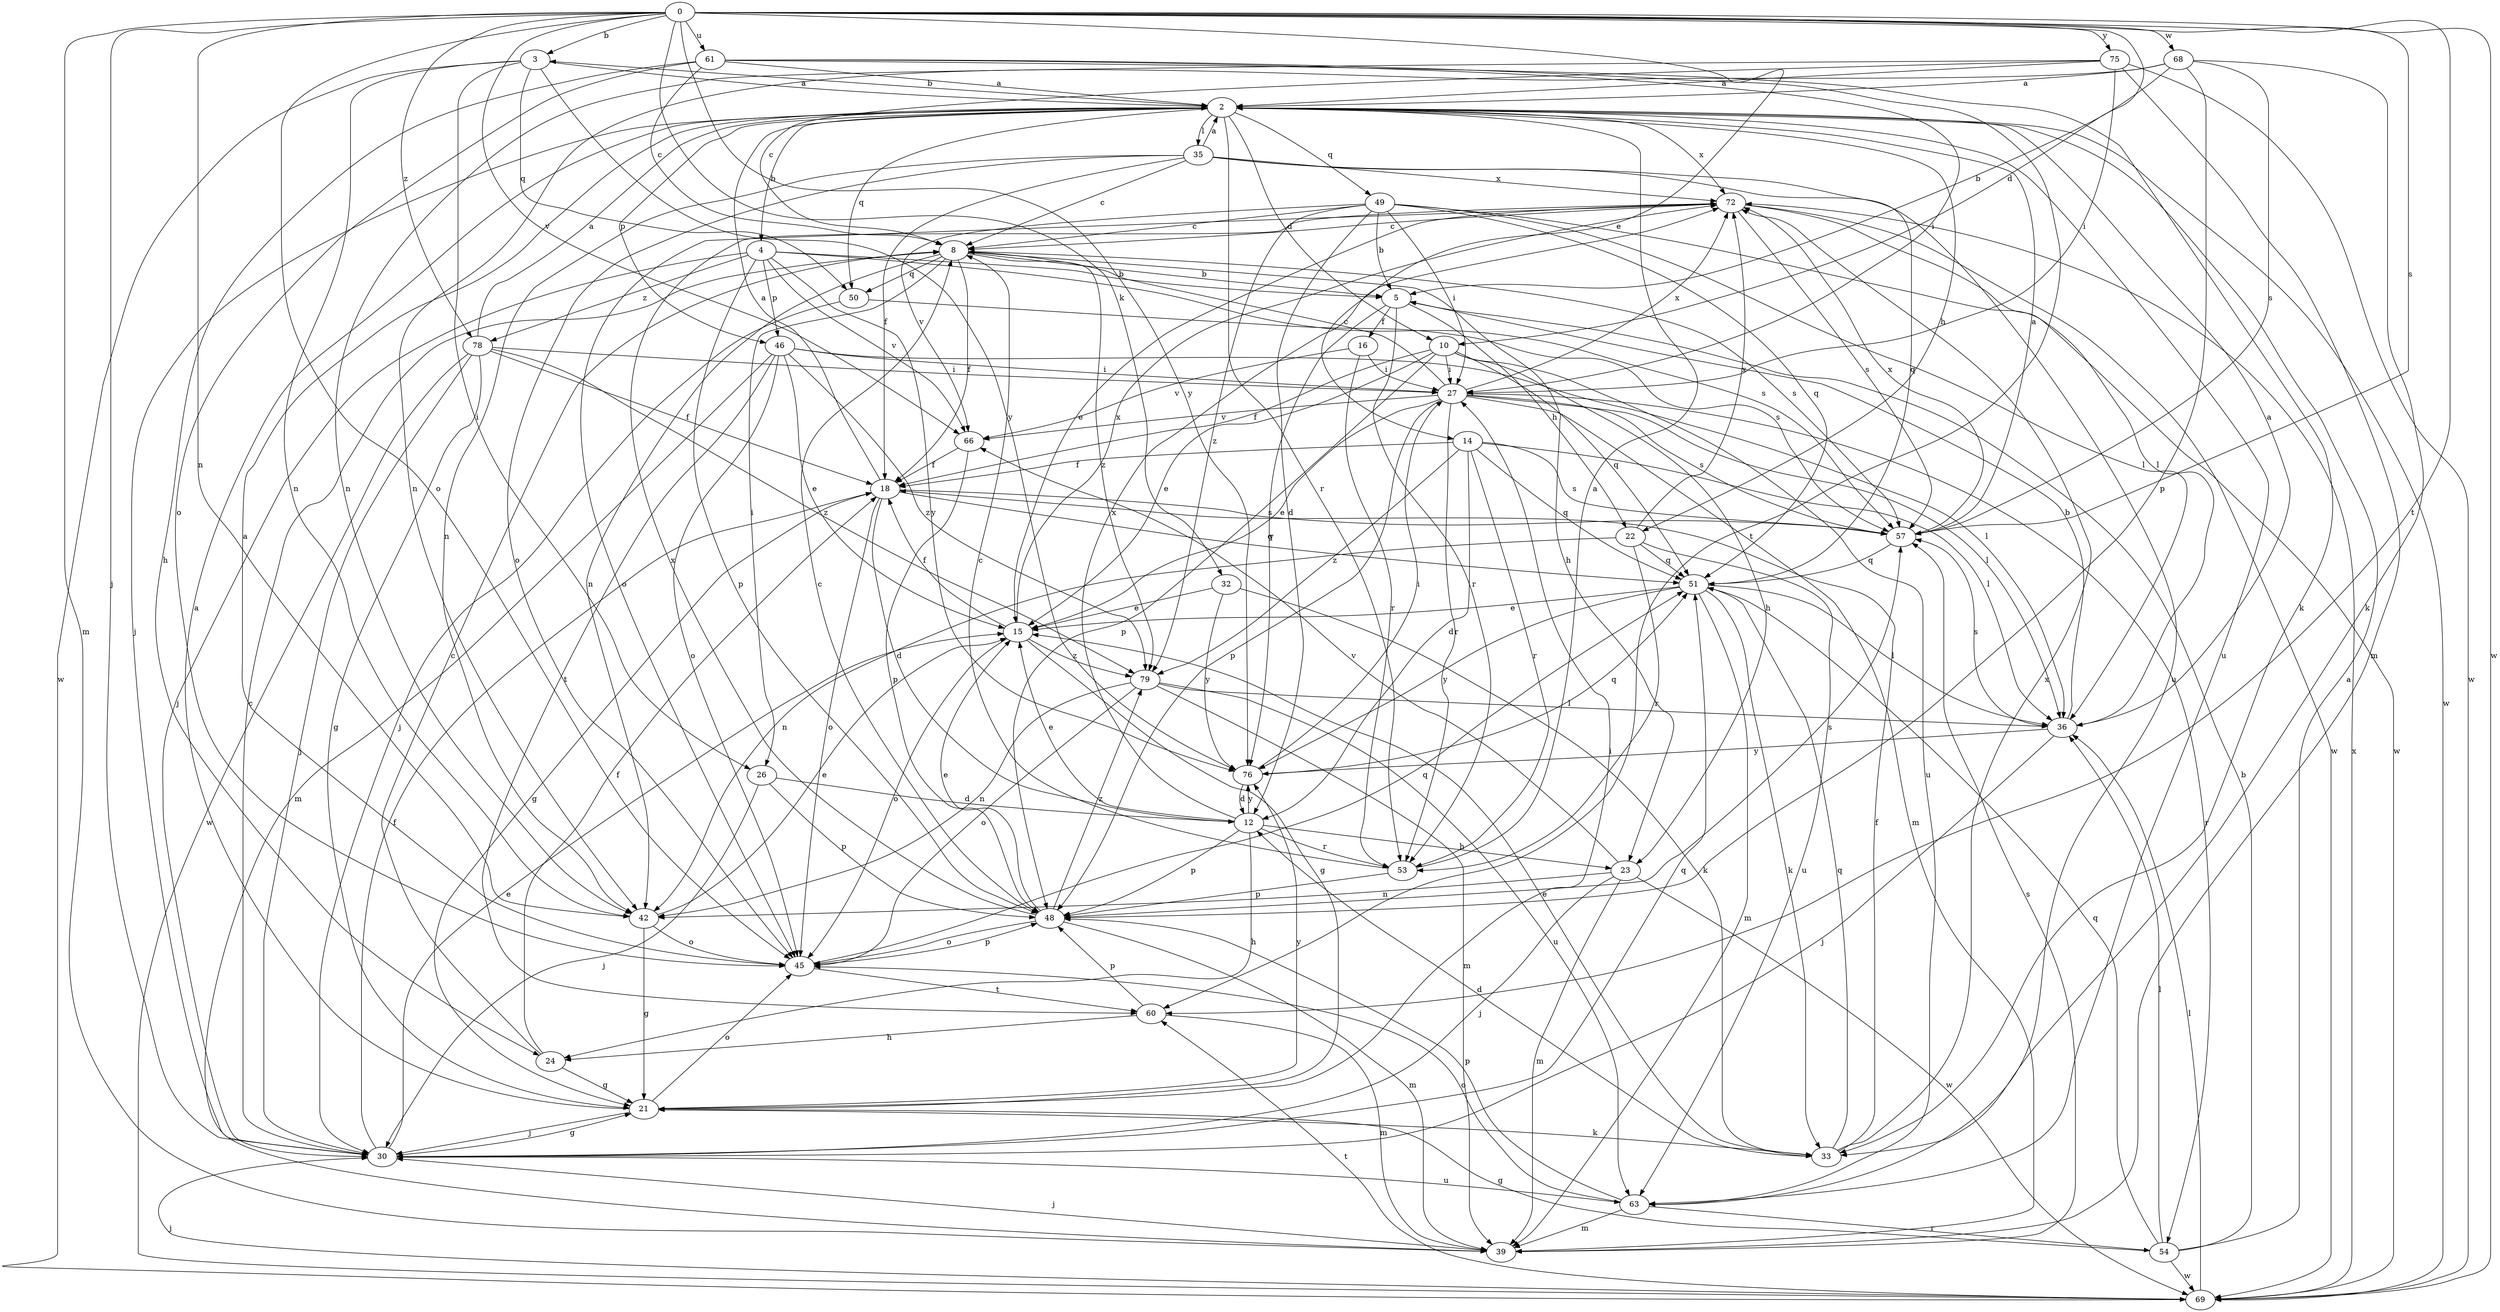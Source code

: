 strict digraph  {
0;
2;
3;
4;
5;
8;
10;
12;
14;
15;
16;
18;
21;
22;
23;
24;
26;
27;
30;
32;
33;
35;
36;
39;
42;
45;
46;
48;
49;
50;
51;
53;
54;
57;
60;
61;
63;
66;
68;
69;
72;
75;
76;
78;
79;
0 -> 3  [label=b];
0 -> 10  [label=d];
0 -> 14  [label=e];
0 -> 30  [label=j];
0 -> 32  [label=k];
0 -> 39  [label=m];
0 -> 42  [label=n];
0 -> 45  [label=o];
0 -> 57  [label=s];
0 -> 60  [label=t];
0 -> 61  [label=u];
0 -> 66  [label=v];
0 -> 68  [label=w];
0 -> 69  [label=w];
0 -> 75  [label=y];
0 -> 76  [label=y];
0 -> 78  [label=z];
2 -> 3  [label=b];
2 -> 4  [label=b];
2 -> 10  [label=d];
2 -> 22  [label=h];
2 -> 30  [label=j];
2 -> 35  [label=l];
2 -> 46  [label=p];
2 -> 49  [label=q];
2 -> 50  [label=q];
2 -> 53  [label=r];
2 -> 63  [label=u];
2 -> 69  [label=w];
2 -> 72  [label=x];
3 -> 2  [label=a];
3 -> 26  [label=i];
3 -> 42  [label=n];
3 -> 50  [label=q];
3 -> 69  [label=w];
3 -> 76  [label=y];
4 -> 5  [label=b];
4 -> 30  [label=j];
4 -> 46  [label=p];
4 -> 48  [label=p];
4 -> 57  [label=s];
4 -> 66  [label=v];
4 -> 76  [label=y];
4 -> 78  [label=z];
5 -> 16  [label=f];
5 -> 22  [label=h];
5 -> 53  [label=r];
5 -> 76  [label=y];
8 -> 5  [label=b];
8 -> 18  [label=f];
8 -> 23  [label=h];
8 -> 26  [label=i];
8 -> 42  [label=n];
8 -> 50  [label=q];
8 -> 57  [label=s];
8 -> 79  [label=z];
10 -> 15  [label=e];
10 -> 18  [label=f];
10 -> 23  [label=h];
10 -> 27  [label=i];
10 -> 48  [label=p];
10 -> 51  [label=q];
10 -> 63  [label=u];
12 -> 15  [label=e];
12 -> 23  [label=h];
12 -> 24  [label=h];
12 -> 48  [label=p];
12 -> 53  [label=r];
12 -> 72  [label=x];
12 -> 76  [label=y];
14 -> 12  [label=d];
14 -> 18  [label=f];
14 -> 36  [label=l];
14 -> 51  [label=q];
14 -> 53  [label=r];
14 -> 57  [label=s];
14 -> 79  [label=z];
15 -> 18  [label=f];
15 -> 21  [label=g];
15 -> 45  [label=o];
15 -> 72  [label=x];
15 -> 79  [label=z];
16 -> 27  [label=i];
16 -> 53  [label=r];
16 -> 66  [label=v];
18 -> 2  [label=a];
18 -> 12  [label=d];
18 -> 21  [label=g];
18 -> 45  [label=o];
18 -> 51  [label=q];
18 -> 57  [label=s];
21 -> 2  [label=a];
21 -> 27  [label=i];
21 -> 30  [label=j];
21 -> 33  [label=k];
21 -> 45  [label=o];
21 -> 76  [label=y];
22 -> 42  [label=n];
22 -> 51  [label=q];
22 -> 53  [label=r];
22 -> 63  [label=u];
22 -> 72  [label=x];
23 -> 30  [label=j];
23 -> 39  [label=m];
23 -> 42  [label=n];
23 -> 66  [label=v];
23 -> 69  [label=w];
24 -> 8  [label=c];
24 -> 18  [label=f];
24 -> 21  [label=g];
26 -> 12  [label=d];
26 -> 30  [label=j];
26 -> 48  [label=p];
27 -> 8  [label=c];
27 -> 15  [label=e];
27 -> 36  [label=l];
27 -> 39  [label=m];
27 -> 48  [label=p];
27 -> 53  [label=r];
27 -> 54  [label=r];
27 -> 57  [label=s];
27 -> 66  [label=v];
27 -> 72  [label=x];
30 -> 8  [label=c];
30 -> 15  [label=e];
30 -> 18  [label=f];
30 -> 21  [label=g];
30 -> 51  [label=q];
30 -> 63  [label=u];
32 -> 15  [label=e];
32 -> 33  [label=k];
32 -> 76  [label=y];
33 -> 12  [label=d];
33 -> 15  [label=e];
33 -> 18  [label=f];
33 -> 51  [label=q];
33 -> 72  [label=x];
35 -> 2  [label=a];
35 -> 8  [label=c];
35 -> 18  [label=f];
35 -> 42  [label=n];
35 -> 45  [label=o];
35 -> 51  [label=q];
35 -> 63  [label=u];
35 -> 72  [label=x];
36 -> 2  [label=a];
36 -> 5  [label=b];
36 -> 30  [label=j];
36 -> 57  [label=s];
36 -> 76  [label=y];
39 -> 30  [label=j];
39 -> 57  [label=s];
42 -> 15  [label=e];
42 -> 21  [label=g];
42 -> 45  [label=o];
45 -> 2  [label=a];
45 -> 48  [label=p];
45 -> 51  [label=q];
45 -> 60  [label=t];
46 -> 15  [label=e];
46 -> 27  [label=i];
46 -> 36  [label=l];
46 -> 39  [label=m];
46 -> 45  [label=o];
46 -> 60  [label=t];
46 -> 79  [label=z];
48 -> 8  [label=c];
48 -> 15  [label=e];
48 -> 39  [label=m];
48 -> 45  [label=o];
48 -> 57  [label=s];
48 -> 72  [label=x];
48 -> 79  [label=z];
49 -> 5  [label=b];
49 -> 8  [label=c];
49 -> 12  [label=d];
49 -> 27  [label=i];
49 -> 36  [label=l];
49 -> 51  [label=q];
49 -> 66  [label=v];
49 -> 69  [label=w];
49 -> 79  [label=z];
50 -> 30  [label=j];
50 -> 57  [label=s];
51 -> 15  [label=e];
51 -> 33  [label=k];
51 -> 36  [label=l];
51 -> 39  [label=m];
51 -> 76  [label=y];
53 -> 2  [label=a];
53 -> 8  [label=c];
53 -> 48  [label=p];
54 -> 2  [label=a];
54 -> 5  [label=b];
54 -> 21  [label=g];
54 -> 36  [label=l];
54 -> 51  [label=q];
54 -> 69  [label=w];
57 -> 2  [label=a];
57 -> 51  [label=q];
57 -> 72  [label=x];
60 -> 24  [label=h];
60 -> 39  [label=m];
60 -> 48  [label=p];
61 -> 2  [label=a];
61 -> 8  [label=c];
61 -> 24  [label=h];
61 -> 27  [label=i];
61 -> 33  [label=k];
61 -> 45  [label=o];
61 -> 60  [label=t];
63 -> 39  [label=m];
63 -> 45  [label=o];
63 -> 48  [label=p];
63 -> 54  [label=r];
66 -> 18  [label=f];
66 -> 48  [label=p];
68 -> 2  [label=a];
68 -> 5  [label=b];
68 -> 33  [label=k];
68 -> 42  [label=n];
68 -> 48  [label=p];
68 -> 57  [label=s];
69 -> 30  [label=j];
69 -> 36  [label=l];
69 -> 60  [label=t];
69 -> 72  [label=x];
72 -> 8  [label=c];
72 -> 15  [label=e];
72 -> 36  [label=l];
72 -> 45  [label=o];
72 -> 57  [label=s];
72 -> 69  [label=w];
75 -> 2  [label=a];
75 -> 8  [label=c];
75 -> 27  [label=i];
75 -> 39  [label=m];
75 -> 42  [label=n];
75 -> 69  [label=w];
76 -> 12  [label=d];
76 -> 27  [label=i];
76 -> 51  [label=q];
78 -> 2  [label=a];
78 -> 18  [label=f];
78 -> 21  [label=g];
78 -> 27  [label=i];
78 -> 30  [label=j];
78 -> 69  [label=w];
78 -> 79  [label=z];
79 -> 36  [label=l];
79 -> 39  [label=m];
79 -> 42  [label=n];
79 -> 45  [label=o];
79 -> 63  [label=u];
}
